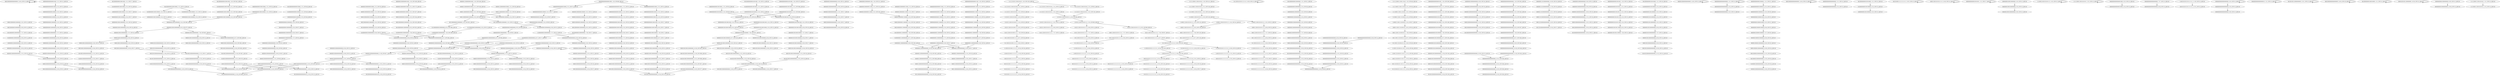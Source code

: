 digraph G {
    "00010000000000000000_14-34_COV:15_LEN:20" -> "00010000000000000000_14-34_COV:15_LEN:20";
    "00000010000000000000_11-31_COV:33_LEN:20" -> "00000100000000000000_12-32_COV:31_LEN:20";
    "00000001000000000000_10-30_COV:16_LEN:20" -> "00000010000000000000_11-31_COV:17_LEN:20";
    "00000100010000000000_8-28_COV:16_LEN:20" -> "00001000100000000000_9-29_COV:16_LEN:20";
    "00110000000010000000_5-24_COV:281_LEN:20" -> "01100000000100000000_6-25_COV:286_LEN:20";
    "00000001000000000000_9-29_COV:65_LEN:20" -> "00000010000000000000_10-30_COV:67_LEN:20";
    "00000000001001000100_4-23_COV:415_LEN:20" -> "00000000010010001000_5-24_COV:415_LEN:20";
    "00000000100000000000_9-29_COV:14_LEN:20" -> "00000001000000000000_10-30_COV:16_LEN:20";
    "00000011000000000000_11-30_COV:281_LEN:20" -> "00000110000000000000_12-31_COV:268_LEN:20";
    "00000000000000010001_1-21_COV:15_LEN:20" -> "00000000000000100010_2-22_COV:15_LEN:20";
    "10000000010000000000_8-28_COV:35_LEN:20" -> "00000000100000000000_9-29_COV:35_LEN:20";
    "11001010100111111111_11-30_COV:28_LEN:20" -> "10010101001111111111_12-31_COV:25_LEN:20";
    "01110010101011111111_9-29_COV:23_LEN:20" -> "11100101010111111111_10-30_COV:24_LEN:20";
    "00000001000100000000_6-25_COV:372_LEN:20" -> "00000010001000000000_7-26_COV:367_LEN:20";
    "00000001000100000000_6-25_COV:372_LEN:20" -> "00000010001000000000_7-27_COV:16_LEN:20";
    "00000000000000001100_1-20_COV:23_LEN:20" -> "00000000000000011000_2-21_COV:24_LEN:20";
    "01000000001000100000_2-22_COV:13_LEN:20" -> "10000000010001000000_3-23_COV:13_LEN:20";
    "01110010101011111111_9-29_COV:13_LEN:20" -> "01110010101011111111_9-29_COV:13_LEN:20";
    "00100000000010000000_1-21_COV:31_LEN:20" -> "01000000000100000000_2-22_COV:29_LEN:20";
    "11001110100101110111_11-31_COV:39_LEN:20" -> "10011101001011101111_12-32_COV:41_LEN:20";
    "00111001110100101110_8-27_COV:53_LEN:20" -> "01110011101001011101_9-29_COV:48_LEN:20";
    "00000000000100100000_6-25_COV:200_LEN:20" -> "00000000001001000000_7-26_COV:200_LEN:20";
    "01000000000000000000_12-32_COV:28_LEN:20" -> "10000000000000000000_13-33_COV:29_LEN:20";
    "00100100010000000000_12-32_COV:16_LEN:20" -> "01001000100000000000_13-33_COV:16_LEN:20";
    "00000100000000000000_11-31_COV:18_LEN:20" -> "00001000000000000000_12-32_COV:16_LEN:20";
    "00011100101010111111_7-27_COV:13_LEN:20" -> "00111001010101111111_8-28_COV:13_LEN:20";
    "01010101111111111111_14-33_COV:135_LEN:20" -> "10101011111111111111_15-34_COV:123_LEN:20";
    "00000000000000000000_4-23_COV:345_LEN:20" -> "00000000000000000000_5-24_COV:348_LEN:20";
    "00000001101000000000_10-29_COV:19_LEN:20" -> "00000011010000000000_11-30_COV:18_LEN:20";
    "00100100010000000000_12-32_COV:18_LEN:20" -> "01001000100000000000_13-33_COV:16_LEN:20";
    "11000111001010101111_4-24_COV:16_LEN:20" -> "10001110010101011111_6-25_COV:128_LEN:20";
    "11100011100111010010_4-23_COV:60_LEN:20" -> "11000111001110100101_5-24_COV:57_LEN:20";
    "01110011101001011101_9-29_COV:48_LEN:20" -> "11100111010010111011_10-30_COV:49_LEN:20";
    "00000000010010001000_5-24_COV:415_LEN:20" -> "00000000100100010000_6-25_COV:424_LEN:20";
    "00010000000000000000_13-33_COV:14_LEN:20" -> "00100000000000000000_14-34_COV:21_LEN:20";
    "00000001000000011000_2-21_COV:215_LEN:20" -> "00000010000000110000_3-22_COV:234_LEN:20";
    "00100000000100000000_5-25_COV:20_LEN:20" -> "01000000001000000000_6-26_COV:22_LEN:20";
    "00011100101010111111_7-27_COV:25_LEN:20" -> "00111001010101111111_8-28_COV:22_LEN:20";
    "11111101011100101010_1-20_COV:130_LEN:20" -> "11111010111001010100_2-21_COV:41_LEN:20";
    "11111101011100101010_1-20_COV:130_LEN:20" -> "11111010111001010101_2-21_COV:91_LEN:20";
    "00000000000000100000_3-22_COV:77_LEN:20" -> "00000000000001000000_4-23_COV:87_LEN:20";
    "00100100000000000000_12-31_COV:15_LEN:20" -> "01001000000000000000_13-32_COV:15_LEN:20";
    "00000110000000000000_12-32_COV:17_LEN:20" -> "00001100000000000000_13-33_COV:15_LEN:20";
    "11010111001010100111_5-24_COV:33_LEN:20" -> "10101110010101001111_6-25_COV:28_LEN:20";
    "00000000000100100110_3-22_COV:16_LEN:20" -> "00000000001001001100_4-23_COV:15_LEN:20";
    "11010111001010101111_5-25_COV:14_LEN:20" -> "10101110010101011111_6-26_COV:15_LEN:20";
    "10000000000001000000_3-23_COV:48_LEN:20" -> "00000000000010000000_4-24_COV:56_LEN:20";
    "00000000100000000000_9-29_COV:13_LEN:20" -> "00000001000000000000_10-30_COV:15_LEN:20";
    "01000100000000000000_12-32_COV:17_LEN:20" -> "10001000000000000000_13-33_COV:16_LEN:20";
    "00000001100000000000_10-30_COV:17_LEN:20" -> "00000011000000000000_11-31_COV:16_LEN:20";
    "00000000000000000000_14-33_COV:359_LEN:20" -> "00000000000000000000_15-34_COV:356_LEN:20";
    "00000000100000000000_9-28_COV:596_LEN:20" -> "00000001000000000000_10-29_COV:620_LEN:20";
    "00000000100000000000_9-28_COV:596_LEN:20" -> "00000001000000000000_10-30_COV:18_LEN:20";
    "00000001000000000000_10-30_COV:13_LEN:20" -> "00000001000000000000_10-30_COV:13_LEN:20";
    "00001100000000000000_13-33_COV:15_LEN:20" -> "00011000000000000000_14-34_COV:14_LEN:20";
    "00000000000000000000_3-22_COV:344_LEN:20" -> "00000000000000000000_4-23_COV:345_LEN:20";
    "00000000000000000000_9-29_COV:33_LEN:20" -> "00000000000000000000_10-30_COV:33_LEN:20";
    "00001000000000000000_13-33_COV:19_LEN:20" -> "00010000000000000000_14-34_COV:31_LEN:20";
    "00000000010001000000_4-23_COV:362_LEN:20" -> "00000000100010000000_5-24_COV:365_LEN:20";
    "00000000000000000000_10-30_COV:33_LEN:20" -> "00000000000000000000_11-31_COV:33_LEN:20";
    "00000000000000100000_3-23_COV:15_LEN:20" -> "00000000000001000000_4-24_COV:14_LEN:20";
    "01000000000100010000_2-22_COV:16_LEN:20" -> "10000000001000100000_3-23_COV:17_LEN:20";
    "10001000000000000000_13-33_COV:16_LEN:20" -> "00010000000000000000_14-34_COV:43_LEN:20";
    "11101011100101010011_4-23_COV:41_LEN:20" -> "11010111001010100111_5-24_COV:33_LEN:20";
    "10000000001001000000_3-23_COV:14_LEN:20" -> "00000000010010000000_4-24_COV:14_LEN:20";
    "00100010000000000000_11-31_COV:15_LEN:20" -> "01000100000000000000_12-32_COV:17_LEN:20";
    "00100000000010001000_1-21_COV:17_LEN:20" -> "01000000000100010000_2-22_COV:16_LEN:20";
    "00000100000000000000_12-32_COV:17_LEN:20" -> "00001000000000000000_13-33_COV:17_LEN:20";
    "00000001000100000000_6-26_COV:16_LEN:20" -> "00000010001000000000_7-27_COV:16_LEN:20";
    "00001000000000000000_13-33_COV:23_LEN:20" -> "00010000000000000000_14-34_COV:43_LEN:20";
    "00010010000000000000_11-30_COV:15_LEN:20" -> "00100100000000000000_12-31_COV:15_LEN:20";
    "11000111001010101111_5-25_COV:22_LEN:20" -> "10001110010101011111_6-26_COV:23_LEN:20";
    "00011010000000000000_14-33_COV:19_LEN:20" -> "00110100000000000000_15-34_COV:17_LEN:20";
    "10111001010101111111_8-28_COV:13_LEN:20" -> "01110010101011111111_9-29_COV:23_LEN:20";
    "01000000000100000000_2-22_COV:29_LEN:20" -> "10000000001000000000_3-23_COV:29_LEN:20";
    "00101010111111111111_13-33_COV:14_LEN:20" -> "01010101111111111111_14-34_COV:15_LEN:20";
    "00000000100010000000_9-28_COV:16_LEN:20" -> "00000001000100000000_10-29_COV:15_LEN:20";
    "00000100000000100000_3-22_COV:187_LEN:20" -> "00001000000001000000_4-23_COV:194_LEN:20";
    "00000010000000000000_10-30_COV:15_LEN:20" -> "00000100000000000000_12-31_COV:611_LEN:20";
    "00000001000000000000_10-29_COV:620_LEN:20" -> "00000010000000000000_11-30_COV:617_LEN:20";
    "00101010111111111111_13-33_COV:25_LEN:20" -> "01010101111111111111_14-34_COV:16_LEN:20";
    "00001000000000000000_9-29_COV:28_LEN:20" -> "00010000000000000000_10-30_COV:28_LEN:20";
    "00000100000000000000_14-34_COV:13_LEN:20" -> "00000100000000000000_14-34_COV:13_LEN:20";
    "00000000000000000000_5-24_COV:348_LEN:20" -> "00000000000000000000_6-25_COV:357_LEN:20";
    "00001000000000000000_13-33_COV:14_LEN:20" -> "00010000000000000000_14-34_COV:22_LEN:20";
    "00000100000001000000_4-23_COV:13_LEN:20" -> "00001000000010000000_5-24_COV:13_LEN:20";
    "00000000001001000000_7-26_COV:200_LEN:20" -> "00000000010010000000_8-27_COV:195_LEN:20";
    "10010101011111111111_12-32_COV:14_LEN:20" -> "00101010111111111111_13-33_COV:14_LEN:20";
    "00111010010111011111_13-33_COV:42_LEN:20" -> "01110100101110111111_14-34_COV:41_LEN:20";
    "00000000100010000000_5-25_COV:16_LEN:20" -> "00000001000100000000_6-26_COV:16_LEN:20";
    "11111010111001010101_1-21_COV:13_LEN:20" -> "11110101110010101011_2-22_COV:13_LEN:20";
    "00000000010010011000_5-24_COV:14_LEN:20" -> "00000000100100110000_6-25_COV:14_LEN:20";
    "00000010000000000000_11-30_COV:617_LEN:20" -> "00000100000000000000_12-31_COV:611_LEN:20";
    "00000000001100000000_6-26_COV:22_LEN:20" -> "00000000011000000000_7-27_COV:28_LEN:20";
    "00010000000010000000_4-24_COV:20_LEN:20" -> "00100000000100000000_5-25_COV:20_LEN:20";
    "01000000011000000000_8-27_COV:248_LEN:20" -> "10000000110000000000_9-28_COV:239_LEN:20";
    "00000010000000100000_3-22_COV:13_LEN:20" -> "00000100000001000000_4-23_COV:13_LEN:20";
    "00000000000000000000_1-21_COV:13_LEN:20" -> "00000000000000000000_2-22_COV:14_LEN:20";
    "00101010111111111101_13-33_COV:18_LEN:20" -> "01010101111111111011_14-34_COV:17_LEN:20";
    "00000000000100000000_6-25_COV:88_LEN:20" -> "00000000001000000000_7-26_COV:91_LEN:20";
    "00000110000000000000_12-31_COV:268_LEN:20" -> "00001100000000000000_13-32_COV:260_LEN:20";
    "10001000000000000000_13-33_COV:13_LEN:20" -> "00010000000000000000_14-34_COV:44_LEN:20";
    "00001000001000000000_10-30_COV:20_LEN:20" -> "00010000010000000000_11-31_COV:18_LEN:20";
    "00000010001000000000_10-30_COV:14_LEN:20" -> "00000100010000000000_11-31_COV:14_LEN:20";
    "00000010000000000000_11-31_COV:15_LEN:20" -> "00000100000000000000_12-32_COV:15_LEN:20";
    "01011100101010111111_7-27_COV:14_LEN:20" -> "10111001010101111111_8-28_COV:13_LEN:20";
    "00000010010000000000_11-30_COV:195_LEN:20" -> "00000100100000000000_12-31_COV:196_LEN:20";
    "00001000000000000000_12-32_COV:16_LEN:20" -> "00010000000000000000_13-33_COV:16_LEN:20";
    "00010000000000000000_14-34_COV:13_LEN:20" -> "00010000000000000000_14-34_COV:13_LEN:20";
    "00000000010000000000_8-28_COV:16_LEN:20" -> "00000000100000000000_9-29_COV:23_LEN:20";
    "01010100111111111111_14-33_COV:24_LEN:20" -> "10101001111111111111_15-34_COV:23_LEN:20";
    "00001000000011000000_5-24_COV:255_LEN:20" -> "00010000000110000000_6-25_COV:256_LEN:20";
    "00000000000100000100_3-23_COV:20_LEN:20" -> "00000000001000001000_4-24_COV:22_LEN:20";
    "00000010000000000000_11-31_COV:15_LEN:20" -> "00000100000000000000_12-32_COV:14_LEN:20";
    "00000000000100100010_2-22_COV:36_LEN:20" -> "00000000001001000100_4-23_COV:415_LEN:20";
    "00000000000100100010_2-22_COV:36_LEN:20" -> "00000000001001000100_4-24_COV:18_LEN:20";
    "01110010101011111111_9-28_COV:202_LEN:20" -> "11100101010111111111_10-29_COV:192_LEN:20";
    "01110010101011111111_9-28_COV:202_LEN:20" -> "11100101010111111111_10-30_COV:18_LEN:20";
    "01100000000100000000_5-25_COV:13_LEN:20" -> "11000000001000000000_7-26_COV:299_LEN:20";
    "11100011100101010111_4-23_COV:143_LEN:20" -> "11000111001010101111_5-25_COV:22_LEN:20";
    "11100011100101010111_4-23_COV:143_LEN:20" -> "11000111001010101111_5-24_COV:124_LEN:20";
    "00000010010000000000_7-27_COV:14_LEN:20" -> "00000100100000000000_8-28_COV:14_LEN:20";
    "00000100000000100000_2-22_COV:19_LEN:20" -> "00001000000001000000_3-23_COV:20_LEN:20";
    "00000011000000001000_1-20_COV:248_LEN:20" -> "00000110000000010000_2-21_COV:249_LEN:20";
    "00000010001000000000_11-30_COV:16_LEN:20" -> "00000100010000000000_12-31_COV:17_LEN:20";
    "00000000000000010000_2-21_COV:74_LEN:20" -> "00000000000000100000_3-22_COV:77_LEN:20";
    "00000000010000010000_5-25_COV:21_LEN:20" -> "00000000100000100000_6-26_COV:22_LEN:20";
    "00000000001000001000_4-24_COV:22_LEN:20" -> "00000000010000010000_5-25_COV:21_LEN:20";
    "00000000000000000000_11-31_COV:33_LEN:20" -> "00000000000000000000_12-32_COV:31_LEN:20";
    "00000000000100010000_6-25_COV:17_LEN:20" -> "00000000001000100000_7-26_COV:17_LEN:20";
    "11100101010011111111_10-29_COV:29_LEN:20" -> "11001010100111111111_11-30_COV:28_LEN:20";
    "00000000000010000000_5-25_COV:14_LEN:20" -> "00000000000100000000_6-26_COV:15_LEN:20";
    "01110010101001111111_9-28_COV:31_LEN:20" -> "11100101010011111111_10-29_COV:29_LEN:20";
    "00100000001100000000_7-26_COV:258_LEN:20" -> "01000000011000000000_8-27_COV:248_LEN:20";
    "00000010000000000000_10-30_COV:18_LEN:20" -> "00000100000000000000_11-31_COV:16_LEN:20";
    "00010010001000000000_11-31_COV:18_LEN:20" -> "00100100010000000000_12-32_COV:16_LEN:20";
    "01100000000100000000_6-26_COV:13_LEN:20" -> "11000000001000000000_7-27_COV:13_LEN:20";
    "00000000000010001000_4-24_COV:18_LEN:20" -> "00000000000100010000_5-25_COV:19_LEN:20";
    "00000100100010000000_9-28_COV:415_LEN:20" -> "00001001000100000000_10-29_COV:405_LEN:20";
    "00000100100010000000_9-28_COV:415_LEN:20" -> "00001001000100000000_10-30_COV:20_LEN:20";
    "00001100000000000000_13-32_COV:260_LEN:20" -> "00011000000000000000_14-33_COV:257_LEN:20";
    "00000010010001000000_8-28_COV:17_LEN:20" -> "00000100100010000000_9-29_COV:17_LEN:20";
    "00010000000000000000_10-30_COV:28_LEN:20" -> "00100000000000000000_11-31_COV:28_LEN:20";
    "00100000000100000000_6-25_COV:202_LEN:20" -> "01000000001000000000_7-26_COV:210_LEN:20";
    "00010000000000000010_14-33_COV:16_LEN:20" -> "00100000000000000100_15-34_COV:16_LEN:20";
    "00000100100010000000_9-29_COV:17_LEN:20" -> "00001001000100000000_10-30_COV:18_LEN:20";
    "00111001010101111111_8-28_COV:22_LEN:20" -> "01110010101011111111_9-29_COV:35_LEN:20";
    "11110101110010101011_3-22_COV:104_LEN:20" -> "11101011100101010111_4-23_COV:99_LEN:20";
    "00010000000100000000_6-26_COV:14_LEN:20" -> "00100000001000000000_7-27_COV:14_LEN:20";
    "00000000000000000000_1-21_COV:14_LEN:20" -> "00000000000000000000_2-22_COV:13_LEN:20";
    "00000010000000000000_11-31_COV:22_LEN:20" -> "00000100000000000000_12-32_COV:23_LEN:20";
    "00000001000000000000_10-30_COV:15_LEN:20" -> "00000010000000000000_11-31_COV:15_LEN:20";
    "00000000000000000000_8-27_COV:349_LEN:20" -> "00000000000000000000_9-28_COV:349_LEN:20";
    "00000000000000000000_11-30_COV:345_LEN:20" -> "00000000000000000000_12-31_COV:349_LEN:20";
    "00000000010010001000_5-25_COV:18_LEN:20" -> "00000000100100010000_6-26_COV:18_LEN:20";
    "00000000000000000000_6-25_COV:357_LEN:20" -> "00000000000000000000_7-26_COV:353_LEN:20";
    "00000000110000000000_8-28_COV:27_LEN:20" -> "00000001100000000000_10-30_COV:17_LEN:20";
    "00000000110000000000_8-28_COV:27_LEN:20" -> "00000001100000000000_10-29_COV:282_LEN:20";
    "00000010001000000000_7-26_COV:367_LEN:20" -> "00000100010000000000_8-28_COV:14_LEN:20";
    "00000010001000000000_7-26_COV:367_LEN:20" -> "00000100010000000000_8-27_COV:363_LEN:20";
    "10000000100000000000_8-28_COV:20_LEN:20" -> "00000001000000000000_10-29_COV:620_LEN:20";
    "10000000100000000000_8-28_COV:20_LEN:20" -> "00000001000000000000_10-30_COV:18_LEN:20";
    "11111010111001010100_2-21_COV:41_LEN:20" -> "11110101110010101001_3-22_COV:43_LEN:20";
    "00000010010001000000_8-28_COV:13_LEN:20" -> "00000100100010000000_9-29_COV:13_LEN:20";
    "00000001000000000000_10-30_COV:23_LEN:20" -> "00000010000000000000_11-31_COV:22_LEN:20";
    "00111001010101111111_8-27_COV:128_LEN:20" -> "01110010101011111111_9-28_COV:202_LEN:20";
    "00011000000000000000_14-33_COV:257_LEN:20" -> "00110000000000000000_15-34_COV:242_LEN:20";
    "00000000000010010001_1-21_COV:34_LEN:20" -> "00000000000100100010_2-22_COV:36_LEN:20";
    "11000111001010101111_5-24_COV:124_LEN:20" -> "10001110010101011111_6-25_COV:128_LEN:20";
    "11110001110011101001_3-22_COV:54_LEN:20" -> "11100011100111010010_4-23_COV:60_LEN:20";
    "00000000000110000000_6-25_COV:30_LEN:20" -> "00000000001100000000_7-26_COV:29_LEN:20";
    "01000000000100100000_2-22_COV:14_LEN:20" -> "10000000001001000000_3-23_COV:14_LEN:20";
    "00000000001100000000_7-26_COV:29_LEN:20" -> "00000000011000000000_8-27_COV:28_LEN:20";
    "00000001000100000000_9-29_COV:14_LEN:20" -> "00000010001000000000_10-30_COV:14_LEN:20";
    "00000000000000000000_12-32_COV:31_LEN:20" -> "00000000000000000000_13-33_COV:31_LEN:20";
    "00000000000001001000_4-23_COV:202_LEN:20" -> "00000000000010010000_5-24_COV:199_LEN:20";
    "00000000000100010000_5-25_COV:19_LEN:20" -> "00000000001000100000_6-26_COV:17_LEN:20";
    "00000010000000000000_11-31_COV:21_LEN:20" -> "00000100000000000000_12-32_COV:20_LEN:20";
    "00000100000100000000_9-29_COV:20_LEN:20" -> "00001000001000000000_10-30_COV:20_LEN:20";
    "00000000000001000001_1-21_COV:21_LEN:20" -> "00000000000010000010_2-22_COV:21_LEN:20";
    "11111100011100101010_1-20_COV:141_LEN:20" -> "11111000111001010101_2-21_COV:140_LEN:20";
    "01000000000100100000_2-22_COV:13_LEN:20" -> "10000000001001000000_3-23_COV:13_LEN:20";
    "00000001100000000000_10-29_COV:282_LEN:20" -> "00000011000000000000_11-30_COV:281_LEN:20";
    "11100101010111111111_10-30_COV:24_LEN:20" -> "11001010101111111111_11-31_COV:16_LEN:20";
    "00000000000001000000_4-24_COV:14_LEN:20" -> "00000000000010000000_5-25_COV:14_LEN:20";
    "10001000000000000000_13-33_COV:18_LEN:20" -> "00010000000000000000_14-34_COV:32_LEN:20";
    "00000000000010000000_4-24_COV:56_LEN:20" -> "00000000000100000000_5-25_COV:57_LEN:20";
    "00001101000000000000_13-32_COV:18_LEN:20" -> "00011010000000000000_14-33_COV:19_LEN:20";
    "10000000110000000000_9-28_COV:239_LEN:20" -> "00000001100000000000_10-30_COV:17_LEN:20";
    "10000000110000000000_9-28_COV:239_LEN:20" -> "00000001100000000000_10-29_COV:282_LEN:20";
    "00010000010000000000_11-31_COV:18_LEN:20" -> "00100000100000000000_12-32_COV:20_LEN:20";
    "00101000111111111111_13-32_COV:13_LEN:20" -> "00101000111111111111_13-32_COV:13_LEN:20";
    "00000110000000010000_2-21_COV:249_LEN:20" -> "00001100000000100000_3-22_COV:263_LEN:20";
    "00000100000000000000_12-32_COV:23_LEN:20" -> "00001000000000000000_13-33_COV:23_LEN:20";
    "00000000000000001000_1-20_COV:88_LEN:20" -> "00000000000000010000_2-21_COV:74_LEN:20";
    "00000000000000001000_1-20_COV:88_LEN:20" -> "00000000000000010001_2-21_COV:14_LEN:20";
    "00000000100100110000_6-25_COV:14_LEN:20" -> "00000001001001100000_7-26_COV:15_LEN:20";
    "00000000100100010000_6-26_COV:18_LEN:20" -> "00000001001000100000_7-27_COV:17_LEN:20";
    "10010000000000000000_14-33_COV:23_LEN:20" -> "00100000000000000000_15-34_COV:960_LEN:20";
    "00010000000000000000_13-33_COV:16_LEN:20" -> "00100000000000000000_14-34_COV:19_LEN:20";
    "00100000000010001000_1-20_COV:342_LEN:20" -> "01000000000100010000_2-21_COV:343_LEN:20";
    "00011100111010010111_7-26_COV:55_LEN:20" -> "00111001110100101110_8-27_COV:53_LEN:20";
    "00000000000000000000_2-22_COV:14_LEN:20" -> "00000000000000000000_3-23_COV:13_LEN:20";
    "00100000000010010000_1-21_COV:16_LEN:20" -> "01000000000100100000_2-22_COV:14_LEN:20";
    "00000100100000000000_8-28_COV:14_LEN:20" -> "00001001000000000000_9-29_COV:14_LEN:20";
    "00000000000000011000_2-21_COV:24_LEN:20" -> "00000000000000110000_3-22_COV:24_LEN:20";
    "11100101010111111111_10-30_COV:34_LEN:20" -> "11001010101111111111_11-31_COV:27_LEN:20";
    "00100000000010010000_1-21_COV:15_LEN:20" -> "01000000000100100000_2-22_COV:13_LEN:20";
    "00000010000000000000_10-30_COV:67_LEN:20" -> "00000100000000000000_11-31_COV:63_LEN:20";
    "00000100010000000000_8-28_COV:14_LEN:20" -> "00001000100000000000_9-29_COV:14_LEN:20";
    "00000000100000100000_6-26_COV:22_LEN:20" -> "00000001000001000000_7-27_COV:20_LEN:20";
    "01011100101010011111_7-26_COV:29_LEN:20" -> "10111001010100111111_8-27_COV:29_LEN:20";
    "00000000000010000010_2-22_COV:21_LEN:20" -> "00000000000100000100_3-23_COV:20_LEN:20";
    "00010000000010000000_5-24_COV:193_LEN:20" -> "00100000000100000000_6-25_COV:202_LEN:20";
    "10001100101010111111_6-26_COV:13_LEN:20" -> "10001100101010111111_6-26_COV:13_LEN:20";
    "00010000000000000000_14-33_COV:976_LEN:20" -> "00100000000000000000_15-34_COV:960_LEN:20";
    "11000000001000000000_7-26_COV:299_LEN:20" -> "10000000010000000000_8-28_COV:35_LEN:20";
    "11000000001000000000_7-26_COV:299_LEN:20" -> "10000000010000000000_8-27_COV:494_LEN:20";
    "00000001000000000000_6-26_COV:30_LEN:20" -> "00000010000000000000_7-27_COV:29_LEN:20";
    "00000000000001001001_1-21_COV:17_LEN:20" -> "00000000000001001001_1-21_COV:17_LEN:20";
    "10000000010000000000_8-27_COV:494_LEN:20" -> "00000000100000000000_9-28_COV:596_LEN:20";
    "00000000000010010000_5-24_COV:199_LEN:20" -> "00000000000100100000_6-25_COV:200_LEN:20";
    "00000000000010000000_5-24_COV:83_LEN:20" -> "00000000000100000000_6-25_COV:88_LEN:20";
    "11001010101111111111_11-31_COV:27_LEN:20" -> "10010101011111111111_12-32_COV:27_LEN:20";
    "00100000000000000000_11-31_COV:28_LEN:20" -> "01000000000000000000_12-32_COV:28_LEN:20";
    "00111001010101111111_8-28_COV:13_LEN:20" -> "01110010101011111111_9-29_COV:23_LEN:20";
    "00000000011000000000_8-27_COV:28_LEN:20" -> "00000000110000000000_9-28_COV:34_LEN:20";
    "00000100100010000000_9-29_COV:13_LEN:20" -> "00001001000100000000_10-30_COV:13_LEN:20";
    "01001000100000000000_13-33_COV:16_LEN:20" -> "10010001000000000000_14-34_COV:17_LEN:20";
    "01000000001000000000_7-26_COV:210_LEN:20" -> "10000000010000000000_8-28_COV:35_LEN:20";
    "01000000001000000000_7-26_COV:210_LEN:20" -> "10000000010000000000_8-27_COV:494_LEN:20";
    "00000000011000000000_7-27_COV:28_LEN:20" -> "00000000110000000000_8-28_COV:27_LEN:20";
    "00000000100010000000_4-24_COV:13_LEN:20" -> "00000001000100000000_5-25_COV:13_LEN:20";
    "00000000000010001000_5-24_COV:17_LEN:20" -> "00000000000100010000_6-25_COV:17_LEN:20";
    "00000000000000000000_1-20_COV:334_LEN:20" -> "00000000000000000000_2-21_COV:345_LEN:20";
    "00000010000000000000_11-31_COV:24_LEN:20" -> "00000100000000000000_12-32_COV:23_LEN:20";
    "00000000000000000000_2-21_COV:345_LEN:20" -> "00000000000000000000_3-22_COV:344_LEN:20";
    "00000000000000110000_2-22_COV:20_LEN:20" -> "00000000000001100000_3-23_COV:21_LEN:20";
    "11100011001010101111_4-24_COV:13_LEN:20" -> "11100011001010101111_4-24_COV:13_LEN:20";
    "00000000100000000000_9-29_COV:24_LEN:20" -> "00000001000000000000_10-30_COV:25_LEN:20";
    "00000010000000010000_2-21_COV:175_LEN:20" -> "00000100000000100000_3-22_COV:187_LEN:20";
    "11111000110010101011_2-22_COV:13_LEN:20" -> "11111000110010101011_2-22_COV:13_LEN:20";
    "00000000010001000000_8-27_COV:17_LEN:20" -> "00000000100010000000_9-28_COV:16_LEN:20";
    "00000100100000000000_9-28_COV:13_LEN:20" -> "00001001000000000000_10-29_COV:14_LEN:20";
    "00000000100100010000_6-25_COV:424_LEN:20" -> "00000001001000100000_7-26_COV:431_LEN:20";
    "00000001000000000000_10-30_COV:25_LEN:20" -> "00000010000000000000_11-31_COV:21_LEN:20";
    "00000100000000000000_12-31_COV:611_LEN:20" -> "00001000000000000000_13-33_COV:19_LEN:20";
    "00000100000000000000_12-31_COV:611_LEN:20" -> "00001000000000000001_13-32_COV:15_LEN:20";
    "00000100000000000000_12-31_COV:611_LEN:20" -> "00001000000000000000_13-32_COV:591_LEN:20";
    "10000000001000000000_3-23_COV:29_LEN:20" -> "00000000010000000000_4-24_COV:31_LEN:20";
    "00000000000100010000_1-21_COV:24_LEN:20" -> "00000000001000100000_2-22_COV:24_LEN:20";
    "00000000000010010001_2-21_COV:366_LEN:20" -> "00000000000100100010_3-22_COV:385_LEN:20";
    "10001110011101001011_6-25_COV:54_LEN:20" -> "00011100111010010111_7-26_COV:55_LEN:20";
    "00100000000100010000_1-21_COV:14_LEN:20" -> "01000000001000100000_2-22_COV:14_LEN:20";
    "00000100000000000000_12-32_COV:20_LEN:20" -> "00001000000000000000_13-33_COV:20_LEN:20";
    "01000001000000000000_13-33_COV:20_LEN:20" -> "10000010000000000000_14-34_COV:19_LEN:20";
    "00000000110000000000_9-28_COV:34_LEN:20" -> "00000001100000000000_10-30_COV:17_LEN:20";
    "00000000110000000000_9-28_COV:34_LEN:20" -> "00000001100000000000_10-29_COV:282_LEN:20";
    "00000000000000001000_3-23_COV:13_LEN:20" -> "00000000000000010000_4-24_COV:13_LEN:20";
    "00000000010000000000_8-27_COV:99_LEN:20" -> "00000000100000000000_9-28_COV:596_LEN:20";
    "00000000001000100000_2-22_COV:24_LEN:20" -> "00000000010001000000_4-23_COV:362_LEN:20";
    "10001110010101011111_6-26_COV:23_LEN:20" -> "00011100101010111111_7-27_COV:25_LEN:20";
    "00010001000000000000_10-29_COV:365_LEN:20" -> "00100010000000000000_11-30_COV:367_LEN:20";
    "00000000000000000000_10-29_COV:346_LEN:20" -> "00000000000000000000_11-30_COV:345_LEN:20";
    "00000000010001000000_7-27_COV:16_LEN:20" -> "00000000100010000000_8-28_COV:16_LEN:20";
    "00001000000000000000_12-32_COV:15_LEN:20" -> "00010000000000000000_13-33_COV:14_LEN:20";
    "00000110100000000000_12-31_COV:18_LEN:20" -> "00001101000000000000_13-32_COV:18_LEN:20";
    "00000000000000000000_7-27_COV:13_LEN:20" -> "00000000000000000000_8-28_COV:13_LEN:20";
    "00000000100000000000_9-29_COV:23_LEN:20" -> "00000001000000000000_10-30_COV:23_LEN:20";
    "00000010001000000000_7-27_COV:16_LEN:20" -> "00000100010000000000_8-28_COV:16_LEN:20";
    "00000010001000000000_7-27_COV:16_LEN:20" -> "00000100010000000000_8-28_COV:16_LEN:20";
    "00001000000000000001_13-32_COV:15_LEN:20" -> "00010000000000000010_14-33_COV:16_LEN:20";
    "00000010010001000000_8-27_COV:419_LEN:20" -> "00000100100010000000_9-28_COV:415_LEN:20";
    "00000000001000000000_6-26_COV:57_LEN:20" -> "00000000010000000000_7-27_COV:55_LEN:20";
    "00100000000100010000_1-21_COV:14_LEN:20" -> "01000000001000100000_2-22_COV:13_LEN:20";
    "00100100010000000000_12-31_COV:396_LEN:20" -> "01001000100000000000_13-32_COV:387_LEN:20";
    "10101110010101011111_6-26_COV:14_LEN:20" -> "01011100101010111111_7-27_COV:14_LEN:20";
    "00011000000001000000_4-23_COV:283_LEN:20" -> "00110000000010000000_5-24_COV:281_LEN:20";
    "00011000000001000000_4-23_COV:283_LEN:20" -> "00110000000010000000_5-25_COV:13_LEN:20";
    "00000001000000000000_9-29_COV:13_LEN:20" -> "00000010000000000000_10-30_COV:15_LEN:20";
    "10000000100000000000_8-28_COV:13_LEN:20" -> "00000001000000000000_9-29_COV:16_LEN:20";
    "00101010111111111111_13-33_COV:13_LEN:20" -> "01010101111111111111_14-34_COV:13_LEN:20";
    "10000000100000000000_9-28_COV:22_LEN:20" -> "00000001000000000000_10-29_COV:620_LEN:20";
    "10000000100000000000_9-28_COV:22_LEN:20" -> "00000001000000000000_10-30_COV:18_LEN:20";
    "00100000001000000000_7-27_COV:14_LEN:20" -> "01000000010000000000_8-28_COV:14_LEN:20";
    "11001010101101111111_11-30_COV:14_LEN:20" -> "10010101011011111111_12-31_COV:13_LEN:20";
    "11101011100101010111_4-23_COV:99_LEN:20" -> "11010111001010101111_5-25_COV:14_LEN:20";
    "11101011100101010111_4-23_COV:99_LEN:20" -> "11010111001010101111_5-24_COV:89_LEN:20";
    "00000000001000000000_7-27_COV:15_LEN:20" -> "00000000010000000000_8-28_COV:16_LEN:20";
    "00010001000000000000_14-33_COV:18_LEN:20" -> "00100010000000000000_15-34_COV:379_LEN:20";
    "00001100000000100000_3-22_COV:263_LEN:20" -> "00011000000001000000_4-23_COV:283_LEN:20";
    "00001100000000100000_3-22_COV:263_LEN:20" -> "00011000000001000000_4-24_COV:13_LEN:20";
    "01000100000000000000_12-32_COV:13_LEN:20" -> "10001000000000000000_13-33_COV:13_LEN:20";
    "01100000000100000000_6-25_COV:286_LEN:20" -> "11000000001000000000_7-26_COV:299_LEN:20";
    "00100000001000000000_7-26_COV:17_LEN:20" -> "01000000010000000000_8-27_COV:17_LEN:20";
    "10000000000100100010_3-22_COV:13_LEN:20" -> "00000000001001000100_4-23_COV:415_LEN:20";
    "10000000000100100010_3-22_COV:13_LEN:20" -> "00000000001001000100_4-24_COV:18_LEN:20";
    "00000000000000000000_4-24_COV:14_LEN:20" -> "00000000000000000000_4-24_COV:14_LEN:20";
    "00000000100000000000_5-25_COV:30_LEN:20" -> "00000001000000000000_6-26_COV:30_LEN:20";
    "00000000000001100000_4-23_COV:24_LEN:20" -> "00000000000011000000_5-24_COV:26_LEN:20";
    "11111000111001110100_2-21_COV:50_LEN:20" -> "11110001110011101001_3-22_COV:54_LEN:20";
    "10111001010100111111_8-27_COV:29_LEN:20" -> "01110010101001111111_9-28_COV:31_LEN:20";
    "00000000000011000000_5-24_COV:26_LEN:20" -> "00000000000110000000_6-25_COV:30_LEN:20";
    "00000000000000001000_1-21_COV:13_LEN:20" -> "00000000000000010000_2-22_COV:13_LEN:20";
    "00000000000000010001_2-21_COV:14_LEN:20" -> "00000000000000100010_3-22_COV:15_LEN:20";
    "00000000010010000000_4-24_COV:14_LEN:20" -> "00000000100100000000_5-25_COV:15_LEN:20";
    "01000000010000000000_8-28_COV:14_LEN:20" -> "10000000100000000000_9-29_COV:14_LEN:20";
    "00000010000000110000_2-22_COV:17_LEN:20" -> "00000100000001100000_4-23_COV:246_LEN:20";
    "00000000000100000000_5-25_COV:57_LEN:20" -> "00000000001000000000_6-26_COV:57_LEN:20";
    "01100101010111111111_9-29_COV:14_LEN:20" -> "11001010101111111111_11-30_COV:195_LEN:20";
    "10010101011111111111_12-31_COV:162_LEN:20" -> "00101010111111111111_13-33_COV:13_LEN:20";
    "10010101011111111111_12-31_COV:162_LEN:20" -> "00101010111111111111_13-32_COV:150_LEN:20";
    "00000001000000000000_9-29_COV:16_LEN:20" -> "00000010000000000000_10-30_COV:18_LEN:20";
    "00000100000000000000_12-32_COV:23_LEN:20" -> "00001000000000000000_13-33_COV:23_LEN:20";
    "00000000000000000000_12-31_COV:349_LEN:20" -> "00000000000000000000_13-32_COV:349_LEN:20";
    "00000100010000000000_12-31_COV:17_LEN:20" -> "00001000100000000000_13-32_COV:15_LEN:20";
    "00110000000010000000_5-25_COV:13_LEN:20" -> "01100000000100000000_6-26_COV:13_LEN:20";
    "00001000000001000000_4-23_COV:194_LEN:20" -> "00010000000010000000_5-24_COV:193_LEN:20";
    "00000000000000100100_3-22_COV:198_LEN:20" -> "00000000000001001000_4-23_COV:202_LEN:20";
    "11000111001110100101_5-24_COV:57_LEN:20" -> "10001110011101001011_6-25_COV:54_LEN:20";
    "00000001000000001000_1-20_COV:169_LEN:20" -> "00000010000000010000_2-21_COV:175_LEN:20";
    "00010010000000000000_14-33_COV:193_LEN:20" -> "00100100000000000000_15-34_COV:193_LEN:20";
    "00000100010000000000_11-31_COV:14_LEN:20" -> "00001000100000000000_12-32_COV:15_LEN:20";
    "00100000000001001000_1-20_COV:14_LEN:20" -> "01000000000010010001_2-21_COV:13_LEN:20";
    "10011101001011101111_12-32_COV:41_LEN:20" -> "00111010010111011111_13-33_COV:42_LEN:20";
    "10000000000000000000_8-28_COV:20_LEN:20" -> "00000000000000000000_9-29_COV:33_LEN:20";
    "00000000010000000000_4-24_COV:31_LEN:20" -> "00000000100000000000_5-25_COV:30_LEN:20";
    "00000100000000000000_8-28_COV:31_LEN:20" -> "00001000000000000000_9-29_COV:28_LEN:20";
    "00000000000000100010_2-22_COV:15_LEN:20" -> "00000000000001000100_3-23_COV:15_LEN:20";
    "00000000100100000000_5-25_COV:15_LEN:20" -> "00000001001000000000_6-26_COV:14_LEN:20";
    "00000000000000110000_3-22_COV:24_LEN:20" -> "00000000000001100000_4-23_COV:24_LEN:20";
    "00000000000011000000_4-24_COV:21_LEN:20" -> "00000000000110000000_5-25_COV:22_LEN:20";
    "10001110010101011111_6-25_COV:128_LEN:20" -> "00011100101010111111_7-26_COV:129_LEN:20";
    "00000000100000000000_9-29_COV:35_LEN:20" -> "00000001000000000000_10-30_COV:34_LEN:20";
    "00001001000100000000_10-30_COV:18_LEN:20" -> "00010010001000000000_11-31_COV:18_LEN:20";
    "10111001010101111111_8-27_COV:87_LEN:20" -> "01110010101011111111_9-28_COV:202_LEN:20";
    "00000011000000000000_11-31_COV:16_LEN:20" -> "00000110000000000000_12-32_COV:17_LEN:20";
    "00000000000001001001_1-20_COV:14_LEN:20" -> "00000000000010010011_2-21_COV:14_LEN:20";
    "10010101001111111111_12-31_COV:25_LEN:20" -> "00101010011111111111_13-32_COV:26_LEN:20";
    "00000000001000100000_7-26_COV:17_LEN:20" -> "00000000010001000000_8-27_COV:17_LEN:20";
    "00000110000000010000_1-21_COV:28_LEN:20" -> "00001100000000100000_2-22_COV:28_LEN:20";
    "00000000000000000010_1-21_COV:13_LEN:20" -> "00000000000000000010_1-21_COV:13_LEN:20";
    "00001000000001000000_3-23_COV:20_LEN:20" -> "00010000000010000000_4-24_COV:20_LEN:20";
    "00100100110000000000_12-31_COV:13_LEN:20" -> "00100100110000000000_12-31_COV:13_LEN:20";
    "01000100000000000000_12-31_COV:370_LEN:20" -> "10001000000000000000_13-32_COV:370_LEN:20";
    "00001100000000100000_2-22_COV:28_LEN:20" -> "00011000000001000000_4-23_COV:283_LEN:20";
    "00001100000000100000_2-22_COV:28_LEN:20" -> "00011000000001000000_4-24_COV:13_LEN:20";
    "00000000000000000000_7-26_COV:353_LEN:20" -> "00000000000000000000_8-27_COV:349_LEN:20";
    "00000000000000010000_2-22_COV:13_LEN:20" -> "00000000000000100000_3-23_COV:15_LEN:20";
    "00000000000000000000_1-21_COV:13_LEN:20" -> "00000000000000000000_1-21_COV:13_LEN:20";
    "00000000000000010010_2-21_COV:202_LEN:20" -> "00000000000000100100_3-22_COV:198_LEN:20";
    "11001010101111111111_11-31_COV:13_LEN:20" -> "10010101011111111111_12-32_COV:13_LEN:20";
    "00000000000100100010_3-22_COV:385_LEN:20" -> "00000000001001000100_4-23_COV:415_LEN:20";
    "00000000000100100010_3-22_COV:385_LEN:20" -> "00000000001001000100_4-24_COV:18_LEN:20";
    "00010000000000000000_14-34_COV:18_LEN:20" -> "00010000000000000000_14-34_COV:18_LEN:20";
    "00000000100010000000_8-28_COV:16_LEN:20" -> "00000001000100000000_9-29_COV:14_LEN:20";
    "00000100010000000000_8-28_COV:16_LEN:20" -> "00001000100000000000_9-29_COV:15_LEN:20";
    "00000100000000000000_12-32_COV:31_LEN:20" -> "00001000000000000000_13-33_COV:30_LEN:20";
    "00000000001000100000_6-26_COV:17_LEN:20" -> "00000000010001000000_7-27_COV:16_LEN:20";
    "00000001000100000000_10-29_COV:15_LEN:20" -> "00000010001000000000_11-30_COV:16_LEN:20";
    "00100000000100010000_1-21_COV:13_LEN:20" -> "00100000000100010000_1-21_COV:13_LEN:20";
    "00000000000000001001_1-20_COV:206_LEN:20" -> "00000000000000010010_2-21_COV:202_LEN:20";
    "11111100011100111010_1-20_COV:49_LEN:20" -> "11111000111001110100_2-21_COV:50_LEN:20";
    "00100010000000000000_11-30_COV:367_LEN:20" -> "01000100000000000000_12-31_COV:370_LEN:20";
    "00000000000000000000_9-28_COV:349_LEN:20" -> "00000000000000000000_10-29_COV:346_LEN:20";
    "01000000010000000000_8-27_COV:17_LEN:20" -> "10000000100000000000_9-28_COV:22_LEN:20";
    "10000000100000000000_8-28_COV:16_LEN:20" -> "00000001000000000000_9-29_COV:19_LEN:20";
    "00000001000000000000_9-29_COV:19_LEN:20" -> "00000010000000000000_10-30_COV:19_LEN:20";
    "00000000000000000000_13-32_COV:349_LEN:20" -> "00000000000000000000_14-33_COV:359_LEN:20";
    "00001001001100000000_10-29_COV:13_LEN:20" -> "00001001001100000000_10-29_COV:13_LEN:20";
    "00000010000000110000_3-22_COV:234_LEN:20" -> "00000100000001100000_4-23_COV:246_LEN:20";
    "00000001000000000000_10-30_COV:34_LEN:20" -> "00000010000000000000_11-31_COV:33_LEN:20";
    "00000000010001000000_4-24_COV:17_LEN:20" -> "00000000100010000000_5-25_COV:16_LEN:20";
    "01000000000100010000_2-21_COV:343_LEN:20" -> "10000000001000100000_3-22_COV:340_LEN:20";
    "00000100000000000000_11-31_COV:63_LEN:20" -> "00001000000000000000_12-32_COV:61_LEN:20";
    "10010101011111111111_12-32_COV:27_LEN:20" -> "00101010111111111111_13-33_COV:25_LEN:20";
    "00011100101010111111_7-26_COV:129_LEN:20" -> "00111001010101111111_8-27_COV:128_LEN:20";
    "00000000100010000000_5-24_COV:365_LEN:20" -> "00000001000100000000_6-25_COV:372_LEN:20";
    "00000000100000000000_8-28_COV:55_LEN:20" -> "00000001000000000000_9-29_COV:65_LEN:20";
    "00001001000000000000_9-29_COV:14_LEN:20" -> "00010010000000000000_10-30_COV:14_LEN:20";
    "00001001000000000000_13-32_COV:198_LEN:20" -> "00010010000000000000_14-33_COV:193_LEN:20";
    "00010000000000000001_14-33_COV:15_LEN:20" -> "00100000000000000010_15-34_COV:13_LEN:20";
    "00001000000010000000_5-25_COV:13_LEN:20" -> "00010000000100000000_6-26_COV:14_LEN:20";
    "00000000010010001000_4-24_COV:14_LEN:20" -> "00000000100100010000_6-25_COV:424_LEN:20";
    "00001001000100000000_10-29_COV:405_LEN:20" -> "00010010001000000000_11-30_COV:399_LEN:20";
    "00000000000000000000_13-33_COV:31_LEN:20" -> "00000000000000000000_14-34_COV:62_LEN:20";
    "00001000000000000000_12-32_COV:61_LEN:20" -> "00010000000000000000_14-34_COV:32_LEN:20";
    "00001000000000000000_12-32_COV:61_LEN:20" -> "00010000000000000000_14-33_COV:976_LEN:20";
    "00001000000000000000_12-32_COV:61_LEN:20" -> "00010000000000000001_14-33_COV:15_LEN:20";
    "00010000000100000000_6-25_COV:14_LEN:20" -> "00100000001000000000_7-26_COV:17_LEN:20";
    "10101110010101011111_6-25_COV:88_LEN:20" -> "01011100101010111111_7-26_COV:87_LEN:20";
    "00000000001000000000_9-29_COV:13_LEN:20" -> "00000000010000000000_10-30_COV:13_LEN:20";
    "01001000000000000000_13-32_COV:15_LEN:20" -> "10010000000000000000_14-33_COV:23_LEN:20";
    "00010001000000000000_10-30_COV:15_LEN:20" -> "00100010000000000000_11-31_COV:15_LEN:20";
    "10101110010101011111_6-26_COV:15_LEN:20" -> "01011100101010111111_7-27_COV:15_LEN:20";
    "00001001000000000000_10-29_COV:14_LEN:20" -> "00010010000000000000_11-30_COV:15_LEN:20";
    "00000001000000000000_10-30_COV:24_LEN:20" -> "00000010000000000000_11-31_COV:24_LEN:20";
    "01001000100000000000_13-33_COV:16_LEN:20" -> "10010001000000000000_14-34_COV:13_LEN:20";
    "00101010111111111111_13-32_COV:150_LEN:20" -> "01010101111111111111_14-33_COV:135_LEN:20";
    "00010000000000000000_14-34_COV:15_LEN:20" -> "00010000000000000000_14-34_COV:15_LEN:20";
    "10000000001000100000_3-22_COV:340_LEN:20" -> "00000000010001000000_4-23_COV:362_LEN:20";
    "11110101110010101001_3-22_COV:43_LEN:20" -> "11101011100101010011_4-23_COV:41_LEN:20";
    "00000100000001100000_4-23_COV:246_LEN:20" -> "00001000000011000000_5-24_COV:255_LEN:20";
    "11100111010010111011_10-30_COV:49_LEN:20" -> "11001110100101110111_11-31_COV:39_LEN:20";
    "11000000001000000000_7-27_COV:13_LEN:20" -> "10000000010000000000_8-28_COV:20_LEN:20";
    "00000000100000000000_9-29_COV:13_LEN:20" -> "00000001000000000000_10-30_COV:13_LEN:20";
    "00000000000000000000_4-24_COV:14_LEN:20" -> "00000000000000000000_5-25_COV:13_LEN:20";
    "10101110010101001111_6-25_COV:28_LEN:20" -> "01011100101010011111_7-26_COV:29_LEN:20";
    "00000011010000000000_11-30_COV:18_LEN:20" -> "00000110100000000000_12-31_COV:18_LEN:20";
    "11001010101111111111_11-30_COV:195_LEN:20" -> "10010101011111111111_12-31_COV:162_LEN:20";
    "11001010101111111111_11-30_COV:195_LEN:20" -> "10010101011111111110_12-31_COV:31_LEN:20";
    "00001000000000000000_13-33_COV:15_LEN:20" -> "00010000000000000000_14-34_COV:14_LEN:20";
    "00000000001001001100_4-23_COV:15_LEN:20" -> "00000000010010011000_5-24_COV:14_LEN:20";
    "00000000010010000000_8-27_COV:195_LEN:20" -> "00000000100100000000_9-28_COV:198_LEN:20";
    "00000000100100000000_9-28_COV:198_LEN:20" -> "00000001001000000000_10-29_COV:194_LEN:20";
    "00001000000000000000_13-33_COV:20_LEN:20" -> "00010000000000000000_14-34_COV:27_LEN:20";
    "00000100000000000000_11-31_COV:16_LEN:20" -> "00001000000000000000_12-32_COV:15_LEN:20";
    "00100010000000000000_11-31_COV:14_LEN:20" -> "01000100000000000000_12-32_COV:13_LEN:20";
    "00000000100100010000_5-25_COV:13_LEN:20" -> "00000001001000100000_7-26_COV:431_LEN:20";
    "00010010000000000000_10-30_COV:14_LEN:20" -> "00100100000000000000_11-31_COV:14_LEN:20";
    "01000000000010010001_2-21_COV:13_LEN:20" -> "10000000000100100010_3-22_COV:13_LEN:20";
    "01011100101010111111_7-26_COV:87_LEN:20" -> "10111001010101111111_8-27_COV:87_LEN:20";
    "00100010000000000000_11-31_COV:17_LEN:20" -> "01000100000000000000_12-32_COV:18_LEN:20";
    "11010111001010101111_5-24_COV:89_LEN:20" -> "10101110010101011111_6-26_COV:14_LEN:20";
    "11010111001010101111_5-24_COV:89_LEN:20" -> "10101110010101011111_6-25_COV:88_LEN:20";
    "00000001000001000000_7-27_COV:20_LEN:20" -> "00000010000010000000_8-28_COV:20_LEN:20";
    "00001000000000000000_13-33_COV:30_LEN:20" -> "00010000000000000000_14-34_COV:44_LEN:20";
    "00000000000001100000_3-23_COV:21_LEN:20" -> "00000000000011000000_4-24_COV:21_LEN:20";
    "00000001000100000000_5-25_COV:13_LEN:20" -> "00000010001000000000_6-26_COV:13_LEN:20";
    "11111000111001010101_1-21_COV:14_LEN:20" -> "11110001110010101011_2-22_COV:14_LEN:20";
    "00000000010000000000_7-27_COV:55_LEN:20" -> "00000000100000000000_8-28_COV:55_LEN:20";
    "00001000000000000000_13-33_COV:23_LEN:20" -> "00010000000000000000_14-34_COV:21_LEN:20";
    "00000000000000000000_5-25_COV:13_LEN:20" -> "00000000000000000000_6-26_COV:13_LEN:20";
    "00000010000000000000_10-30_COV:19_LEN:20" -> "00000100000000000000_11-31_COV:18_LEN:20";
    "00000010000000000000_11-31_COV:17_LEN:20" -> "00000100000000000000_12-32_COV:17_LEN:20";
    "00001000000000000000_13-32_COV:591_LEN:20" -> "00010000000000000000_14-34_COV:32_LEN:20";
    "00001000000000000000_13-32_COV:591_LEN:20" -> "00010000000000000000_14-33_COV:976_LEN:20";
    "00001000000000000000_13-32_COV:591_LEN:20" -> "00010000000000000001_14-33_COV:15_LEN:20";
    "11110101110010101011_2-22_COV:13_LEN:20" -> "11101011100101010111_4-23_COV:99_LEN:20";
    "00010000000110000000_6-25_COV:256_LEN:20" -> "00100000001100000000_7-26_COV:258_LEN:20";
    "10000000001000100000_3-23_COV:17_LEN:20" -> "00000000010001000000_4-24_COV:17_LEN:20";
    "00010001000000000000_13-33_COV:15_LEN:20" -> "00100010000000000000_15-34_COV:379_LEN:20";
    "00001000000010000000_5-24_COV:13_LEN:20" -> "00010000000100000000_6-25_COV:14_LEN:20";
    "00000000100000001100_1-20_COV:212_LEN:20" -> "00000001000000011000_2-21_COV:215_LEN:20";
    "00001000100000000000_9-29_COV:15_LEN:20" -> "00010001000000000000_10-30_COV:15_LEN:20";
    "00000000000001000100_4-23_COV:19_LEN:20" -> "00000000000010001000_5-24_COV:17_LEN:20";
    "00010010001000000000_11-31_COV:19_LEN:20" -> "00100100010000000000_12-32_COV:18_LEN:20";
    "10000000010000000000_8-28_COV:20_LEN:20" -> "00000000100000000000_9-29_COV:24_LEN:20";
    "00000000000000000000_8-28_COV:14_LEN:20" -> "00000000000000000000_9-29_COV:33_LEN:20";
    "00000010000010000000_8-28_COV:20_LEN:20" -> "00000100000100000000_9-29_COV:20_LEN:20";
    "00010001000000000000_10-30_COV:17_LEN:20" -> "00100010000000000000_11-31_COV:17_LEN:20";
    "00000000000001000100_3-23_COV:15_LEN:20" -> "00000000000010001000_4-24_COV:18_LEN:20";
    "00000100010000000000_8-27_COV:363_LEN:20" -> "00001000100000000000_9-28_COV:364_LEN:20";
    "00000001000000000000_10-30_COV:18_LEN:20" -> "00000010000000000000_11-31_COV:15_LEN:20";
    "00000100000000000000_12-32_COV:15_LEN:20" -> "00001000000000000000_13-33_COV:15_LEN:20";
    "00000000000000100010_3-22_COV:15_LEN:20" -> "00000000000001000100_4-23_COV:19_LEN:20";
    "00001000100000000000_9-29_COV:16_LEN:20" -> "00010001000000000000_10-30_COV:17_LEN:20";
    "01110010101011111111_9-29_COV:35_LEN:20" -> "11100101010111111111_10-30_COV:34_LEN:20";
    "11100101010111111111_10-29_COV:192_LEN:20" -> "11001010101111111111_11-30_COV:195_LEN:20";
    "11111000111001010101_2-21_COV:140_LEN:20" -> "11110001110010101011_3-22_COV:143_LEN:20";
    "00000000000001000000_4-23_COV:87_LEN:20" -> "00000000000010000000_5-24_COV:83_LEN:20";
    "10001000000000000000_13-32_COV:370_LEN:20" -> "00010000000000000000_14-34_COV:32_LEN:20";
    "10001000000000000000_13-32_COV:370_LEN:20" -> "00010000000000000000_14-33_COV:976_LEN:20";
    "10001000000000000000_13-32_COV:370_LEN:20" -> "00010000000000000001_14-33_COV:15_LEN:20";
    "00101010011111111111_13-32_COV:26_LEN:20" -> "01010100111111111111_14-33_COV:24_LEN:20";
    "00000001001000000000_6-26_COV:14_LEN:20" -> "00000010010000000000_7-27_COV:14_LEN:20";
    "10000000010001000000_3-23_COV:14_LEN:20" -> "00000000100010000000_5-24_COV:365_LEN:20";
    "11111010111001010101_2-21_COV:91_LEN:20" -> "11110101110010101011_3-22_COV:104_LEN:20";
    "00000000000000000000_10-30_COV:13_LEN:20" -> "00000000000000000000_12-31_COV:349_LEN:20";
    "01000000001000000000_6-26_COV:22_LEN:20" -> "10000000010000000000_8-28_COV:35_LEN:20";
    "01000000001000000000_6-26_COV:22_LEN:20" -> "10000000010000000000_8-27_COV:494_LEN:20";
    "00000100100000000000_12-31_COV:196_LEN:20" -> "00001001000000000000_13-32_COV:198_LEN:20";
    "00000010000000000000_7-27_COV:29_LEN:20" -> "00000100000000000000_8-28_COV:31_LEN:20";
    "00000001000000011000_1-21_COV:16_LEN:20" -> "00000010000000110000_2-22_COV:17_LEN:20";
    "10010101011111111110_12-31_COV:31_LEN:20" -> "00101010111111111101_13-33_COV:18_LEN:20";
    "01000100000000000000_12-32_COV:18_LEN:20" -> "10001000000000000000_13-33_COV:18_LEN:20";
    "00000001001000000000_10-29_COV:194_LEN:20" -> "00000010010000000000_11-30_COV:195_LEN:20";
    "00000000001001000100_4-24_COV:18_LEN:20" -> "00000000010010001000_5-25_COV:18_LEN:20";
    "00000010000000010000_1-21_COV:18_LEN:20" -> "00000100000000100000_2-22_COV:19_LEN:20";
    "00001000100000000000_13-32_COV:15_LEN:20" -> "00010001000000000000_14-33_COV:18_LEN:20";
    "00001000100000000000_12-32_COV:15_LEN:20" -> "00010001000000000000_13-33_COV:15_LEN:20";
    "00000001001000100000_7-26_COV:431_LEN:20" -> "00000010010001000000_8-28_COV:13_LEN:20";
    "00000001001000100000_7-26_COV:431_LEN:20" -> "00000010010001000000_8-27_COV:419_LEN:20";
    "11110001110010101011_3-22_COV:143_LEN:20" -> "11100011100101010111_4-23_COV:143_LEN:20";
    "00000000001000000000_7-26_COV:91_LEN:20" -> "00000000010000000000_8-27_COV:99_LEN:20";
    "11100101010111111111_10-30_COV:18_LEN:20" -> "11001010101111111111_11-31_COV:13_LEN:20";
    "00000000000000011000_1-21_COV:20_LEN:20" -> "00000000000000110000_2-22_COV:20_LEN:20";
    "10010001000000000000_14-33_COV:377_LEN:20" -> "00100010000000000000_15-34_COV:379_LEN:20";
    "10000000000000000000_13-33_COV:29_LEN:20" -> "00000000000000000000_14-34_COV:62_LEN:20";
    "11001010101111111111_11-31_COV:16_LEN:20" -> "10010101011111111111_12-32_COV:14_LEN:20";
    "00100000100000000000_12-32_COV:20_LEN:20" -> "01000001000000000000_13-33_COV:20_LEN:20";
    "10000000100000000000_9-29_COV:14_LEN:20" -> "00000001000000000000_10-30_COV:24_LEN:20";
    "00000000000010010011_2-21_COV:14_LEN:20" -> "00000000000100100110_3-22_COV:16_LEN:20";
    "00000000000110000000_5-25_COV:22_LEN:20" -> "00000000001100000000_6-26_COV:22_LEN:20";
    "00000000000100000000_6-26_COV:15_LEN:20" -> "00000000001000000000_7-27_COV:15_LEN:20";
    "01001000100000000000_13-32_COV:387_LEN:20" -> "10010001000000000000_14-33_COV:377_LEN:20";
    "01000000001000100000_2-22_COV:14_LEN:20" -> "10000000010001000000_3-23_COV:14_LEN:20";
    "00000001001000100000_7-27_COV:17_LEN:20" -> "00000010010001000000_8-28_COV:17_LEN:20";
    "00001001000100000000_10-30_COV:20_LEN:20" -> "00010010001000000000_11-31_COV:19_LEN:20";
    "00010010001000000000_11-30_COV:399_LEN:20" -> "00100100010000000000_12-31_COV:396_LEN:20";
    "01000000000000100000_2-22_COV:48_LEN:20" -> "10000000000001000000_3-23_COV:48_LEN:20";
    "00001000100000000000_9-28_COV:364_LEN:20" -> "00010001000000000000_10-29_COV:365_LEN:20";
    "00000000000001001000_1-20_COV:373_LEN:20" -> "00000000000010010001_2-21_COV:366_LEN:20";
    "00000100000000000000_12-32_COV:14_LEN:20" -> "00001000000000000000_13-33_COV:14_LEN:20";
    "00100000000000010000_1-21_COV:49_LEN:20" -> "01000000000000100000_2-22_COV:48_LEN:20";
    "00001000000000000000_13-33_COV:17_LEN:20" -> "00010000000000000000_14-34_COV:19_LEN:20";
}
